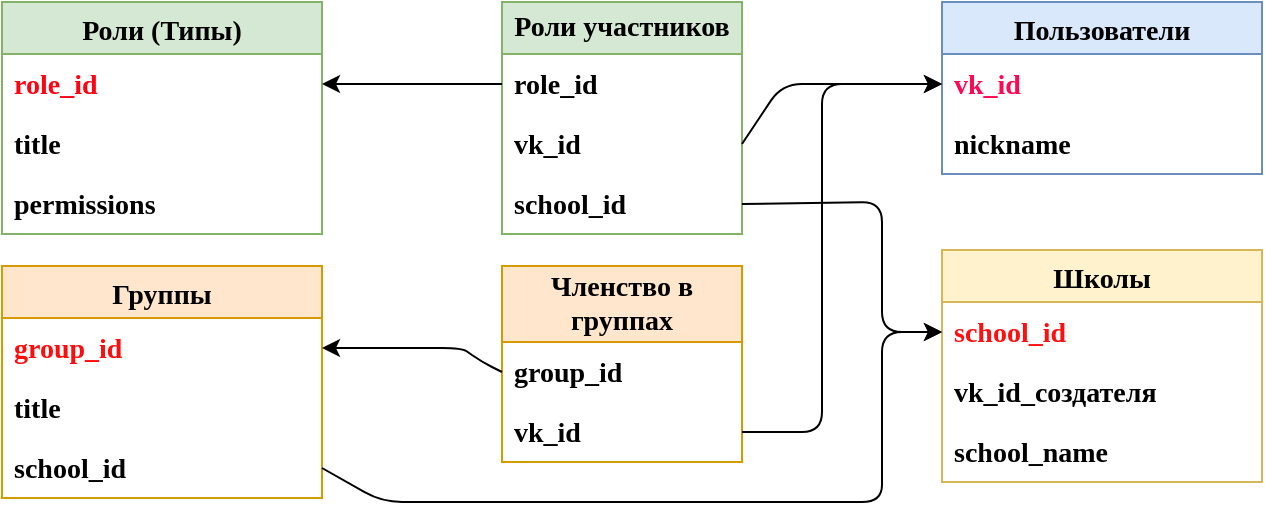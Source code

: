 <mxfile version="14.6.6"><diagram id="ieWLS-tN0S-jYBzTMcbT" name="Page-1"><mxGraphModel dx="684" dy="1966" grid="1" gridSize="10" guides="1" tooltips="1" connect="1" arrows="1" fold="1" page="1" pageScale="1" pageWidth="850" pageHeight="1100" math="0" shadow="0"><root><mxCell id="0"/><mxCell id="1" parent="0"/><mxCell id="eneNgFlrKxW1ycmCfGuU-14" value="Пользователи" style="swimlane;fontStyle=1;childLayout=stackLayout;horizontal=1;startSize=26;horizontalStack=0;resizeParent=1;resizeParentMax=0;resizeLast=0;collapsible=1;marginBottom=0;align=center;fontSize=14;strokeColor=#6c8ebf;fillColor=#dae8fc;fontFamily=Comic Sans MS;" parent="1" vertex="1"><mxGeometry x="470" y="310" width="160" height="86" as="geometry"/></mxCell><mxCell id="eneNgFlrKxW1ycmCfGuU-15" value="vk_id&#xA;" style="text;spacingLeft=4;spacingRight=4;overflow=hidden;rotatable=0;points=[[0,0.5],[1,0.5]];portConstraint=eastwest;fontSize=14;fontColor=#FF0852;fontFamily=Comic Sans MS;fontStyle=1" parent="eneNgFlrKxW1ycmCfGuU-14" vertex="1"><mxGeometry y="26" width="160" height="30" as="geometry"/></mxCell><mxCell id="eneNgFlrKxW1ycmCfGuU-16" value="nickname" style="text;strokeColor=none;fillColor=none;spacingLeft=4;spacingRight=4;overflow=hidden;rotatable=0;points=[[0,0.5],[1,0.5]];portConstraint=eastwest;fontSize=14;fontFamily=Comic Sans MS;fontStyle=1" parent="eneNgFlrKxW1ycmCfGuU-14" vertex="1"><mxGeometry y="56" width="160" height="30" as="geometry"/></mxCell><mxCell id="eneNgFlrKxW1ycmCfGuU-18" value="Школы" style="swimlane;fontStyle=1;childLayout=stackLayout;horizontal=1;startSize=26;horizontalStack=0;resizeParent=1;resizeParentMax=0;resizeLast=0;collapsible=1;marginBottom=0;align=center;fontSize=14;fillColor=#fff2cc;fontFamily=Comic Sans MS;strokeColor=#d6b656;" parent="1" vertex="1"><mxGeometry x="470" y="434" width="160" height="116" as="geometry"/></mxCell><mxCell id="eneNgFlrKxW1ycmCfGuU-19" value="school_id" style="text;strokeColor=none;fillColor=none;spacingLeft=4;spacingRight=4;overflow=hidden;rotatable=0;points=[[0,0.5],[1,0.5]];portConstraint=eastwest;fontSize=14;fontColor=#FF0F0F;fontFamily=Comic Sans MS;fontStyle=1" parent="eneNgFlrKxW1ycmCfGuU-18" vertex="1"><mxGeometry y="26" width="160" height="30" as="geometry"/></mxCell><mxCell id="eneNgFlrKxW1ycmCfGuU-20" value="vk_id_создателя&#xA;" style="text;strokeColor=none;fillColor=none;spacingLeft=4;spacingRight=4;overflow=hidden;rotatable=0;points=[[0,0.5],[1,0.5]];portConstraint=eastwest;fontSize=14;fontFamily=Comic Sans MS;fontStyle=1" parent="eneNgFlrKxW1ycmCfGuU-18" vertex="1"><mxGeometry y="56" width="160" height="30" as="geometry"/></mxCell><mxCell id="eneNgFlrKxW1ycmCfGuU-36" value="school_name&#xA;" style="text;strokeColor=none;fillColor=none;spacingLeft=4;spacingRight=4;overflow=hidden;rotatable=0;points=[[0,0.5],[1,0.5]];portConstraint=eastwest;fontSize=14;fontFamily=Comic Sans MS;fontStyle=1" parent="eneNgFlrKxW1ycmCfGuU-18" vertex="1"><mxGeometry y="86" width="160" height="30" as="geometry"/></mxCell><mxCell id="eneNgFlrKxW1ycmCfGuU-22" value="Роли участников" style="swimlane;fontStyle=1;childLayout=stackLayout;horizontal=1;startSize=26;horizontalStack=0;resizeParent=1;resizeParentMax=0;resizeLast=0;collapsible=1;marginBottom=0;align=center;fontSize=14;fillColor=#d5e8d4;fontFamily=Comic Sans MS;strokeColor=#82b366;whiteSpace=wrap;" parent="1" vertex="1"><mxGeometry x="250" y="310" width="120" height="116" as="geometry"><mxRectangle x="-60" y="170" width="180" height="26" as="alternateBounds"/></mxGeometry></mxCell><mxCell id="eneNgFlrKxW1ycmCfGuU-24" value="role_id" style="text;strokeColor=none;fillColor=none;spacingLeft=4;spacingRight=4;overflow=hidden;rotatable=0;points=[[0,0.5],[1,0.5]];portConstraint=eastwest;fontSize=14;fontFamily=Comic Sans MS;fontStyle=1" parent="eneNgFlrKxW1ycmCfGuU-22" vertex="1"><mxGeometry y="26" width="120" height="30" as="geometry"/></mxCell><mxCell id="eneNgFlrKxW1ycmCfGuU-23" value="vk_id" style="text;strokeColor=none;fillColor=none;spacingLeft=4;spacingRight=4;overflow=hidden;rotatable=0;points=[[0,0.5],[1,0.5]];portConstraint=eastwest;fontSize=14;fontFamily=Comic Sans MS;fontStyle=1" parent="eneNgFlrKxW1ycmCfGuU-22" vertex="1"><mxGeometry y="56" width="120" height="30" as="geometry"/></mxCell><mxCell id="eneNgFlrKxW1ycmCfGuU-21" value="school_id" style="text;strokeColor=none;fillColor=none;spacingLeft=4;spacingRight=4;overflow=hidden;rotatable=0;points=[[0,0.5],[1,0.5]];portConstraint=eastwest;fontSize=14;fontFamily=Comic Sans MS;fontStyle=1" parent="eneNgFlrKxW1ycmCfGuU-22" vertex="1"><mxGeometry y="86" width="120" height="30" as="geometry"/></mxCell><mxCell id="eneNgFlrKxW1ycmCfGuU-27" value="Роли (Типы)" style="swimlane;fontStyle=1;childLayout=stackLayout;horizontal=1;startSize=26;horizontalStack=0;resizeParent=1;resizeParentMax=0;resizeLast=0;collapsible=1;marginBottom=0;align=center;fontSize=14;fillColor=#d5e8d4;fontFamily=Comic Sans MS;strokeColor=#82b366;" parent="1" vertex="1"><mxGeometry y="310" width="160" height="116" as="geometry"/></mxCell><mxCell id="eneNgFlrKxW1ycmCfGuU-28" value="role_id" style="text;strokeColor=none;fillColor=none;spacingLeft=4;spacingRight=4;overflow=hidden;rotatable=0;points=[[0,0.5],[1,0.5]];portConstraint=eastwest;fontSize=14;fontColor=#FF0313;fontFamily=Comic Sans MS;fontStyle=1" parent="eneNgFlrKxW1ycmCfGuU-27" vertex="1"><mxGeometry y="26" width="160" height="30" as="geometry"/></mxCell><mxCell id="eneNgFlrKxW1ycmCfGuU-29" value="title&#xA;" style="text;strokeColor=none;fillColor=none;spacingLeft=4;spacingRight=4;overflow=hidden;rotatable=0;points=[[0,0.5],[1,0.5]];portConstraint=eastwest;fontSize=14;fontFamily=Comic Sans MS;fontStyle=1" parent="eneNgFlrKxW1ycmCfGuU-27" vertex="1"><mxGeometry y="56" width="160" height="30" as="geometry"/></mxCell><mxCell id="eneNgFlrKxW1ycmCfGuU-30" value="permissions" style="text;strokeColor=none;fillColor=none;spacingLeft=4;spacingRight=4;overflow=hidden;rotatable=0;points=[[0,0.5],[1,0.5]];portConstraint=eastwest;fontSize=14;fontFamily=Comic Sans MS;fontStyle=1" parent="eneNgFlrKxW1ycmCfGuU-27" vertex="1"><mxGeometry y="86" width="160" height="30" as="geometry"/></mxCell><mxCell id="eneNgFlrKxW1ycmCfGuU-37" value="Членство в группах" style="swimlane;fontStyle=1;childLayout=stackLayout;horizontal=1;startSize=38;horizontalStack=0;resizeParent=1;resizeParentMax=0;resizeLast=0;collapsible=1;marginBottom=0;align=center;fontSize=14;fillColor=#ffe6cc;fontFamily=Comic Sans MS;strokeColor=#d79b00;whiteSpace=wrap;" parent="1" vertex="1"><mxGeometry x="250" y="442" width="120" height="98" as="geometry"/></mxCell><mxCell id="eneNgFlrKxW1ycmCfGuU-39" value="group_id" style="text;strokeColor=none;fillColor=none;spacingLeft=4;spacingRight=4;overflow=hidden;rotatable=0;points=[[0,0.5],[1,0.5]];portConstraint=eastwest;fontSize=14;fontFamily=Comic Sans MS;fontStyle=1" parent="eneNgFlrKxW1ycmCfGuU-37" vertex="1"><mxGeometry y="38" width="120" height="30" as="geometry"/></mxCell><mxCell id="eneNgFlrKxW1ycmCfGuU-38" value="vk_id" style="text;strokeColor=none;fillColor=none;spacingLeft=4;spacingRight=4;overflow=hidden;rotatable=0;points=[[0,0.5],[1,0.5]];portConstraint=eastwest;fontSize=14;fontFamily=Comic Sans MS;fontStyle=1" parent="eneNgFlrKxW1ycmCfGuU-37" vertex="1"><mxGeometry y="68" width="120" height="30" as="geometry"/></mxCell><mxCell id="eneNgFlrKxW1ycmCfGuU-41" value="Группы" style="swimlane;fontStyle=1;childLayout=stackLayout;horizontal=1;startSize=26;horizontalStack=0;resizeParent=1;resizeParentMax=0;resizeLast=0;collapsible=1;marginBottom=0;align=center;fontSize=14;fillColor=#ffe6cc;fontFamily=Comic Sans MS;strokeColor=#d79b00;" parent="1" vertex="1"><mxGeometry y="442" width="160" height="116" as="geometry"/></mxCell><mxCell id="eneNgFlrKxW1ycmCfGuU-42" value="group_id" style="text;strokeColor=none;fillColor=none;spacingLeft=4;spacingRight=4;overflow=hidden;rotatable=0;points=[[0,0.5],[1,0.5]];portConstraint=eastwest;fontSize=14;fontColor=#FF0D0D;fontFamily=Comic Sans MS;fontStyle=1" parent="eneNgFlrKxW1ycmCfGuU-41" vertex="1"><mxGeometry y="26" width="160" height="30" as="geometry"/></mxCell><mxCell id="eneNgFlrKxW1ycmCfGuU-43" value="title&#xA;" style="text;strokeColor=none;fillColor=none;spacingLeft=4;spacingRight=4;overflow=hidden;rotatable=0;points=[[0,0.5],[1,0.5]];portConstraint=eastwest;fontSize=14;fontFamily=Comic Sans MS;fontStyle=1" parent="eneNgFlrKxW1ycmCfGuU-41" vertex="1"><mxGeometry y="56" width="160" height="30" as="geometry"/></mxCell><mxCell id="eneNgFlrKxW1ycmCfGuU-44" value="school_id&#xA;" style="text;strokeColor=none;fillColor=none;spacingLeft=4;spacingRight=4;overflow=hidden;rotatable=0;points=[[0,0.5],[1,0.5]];portConstraint=eastwest;fontSize=14;fontFamily=Comic Sans MS;fontStyle=1" parent="eneNgFlrKxW1ycmCfGuU-41" vertex="1"><mxGeometry y="86" width="160" height="30" as="geometry"/></mxCell><mxCell id="lrDuxfguc6CvoQMW3ODd-1" value="" style="endArrow=classic;html=1;fontFamily=Comic Sans MS;fontSize=14;exitX=0;exitY=0.5;exitDx=0;exitDy=0;entryX=1;entryY=0.5;entryDx=0;entryDy=0;" edge="1" parent="1" source="eneNgFlrKxW1ycmCfGuU-24" target="eneNgFlrKxW1ycmCfGuU-28"><mxGeometry width="50" height="50" relative="1" as="geometry"><mxPoint x="150" y="436" as="sourcePoint"/><mxPoint x="200" y="386" as="targetPoint"/><Array as="points"><mxPoint x="200" y="351"/></Array></mxGeometry></mxCell><mxCell id="lrDuxfguc6CvoQMW3ODd-3" value="" style="endArrow=classic;html=1;fontFamily=Comic Sans MS;fontSize=14;exitX=1;exitY=0.5;exitDx=0;exitDy=0;entryX=0;entryY=0.5;entryDx=0;entryDy=0;" edge="1" parent="1" source="eneNgFlrKxW1ycmCfGuU-44" target="eneNgFlrKxW1ycmCfGuU-19"><mxGeometry width="50" height="50" relative="1" as="geometry"><mxPoint x="190" y="630" as="sourcePoint"/><mxPoint x="240" y="580" as="targetPoint"/><Array as="points"><mxPoint x="190" y="560"/><mxPoint x="210" y="560"/><mxPoint x="310" y="560"/><mxPoint x="440" y="560"/><mxPoint x="440" y="543"/><mxPoint x="440" y="510"/><mxPoint x="440" y="475"/></Array></mxGeometry></mxCell><mxCell id="lrDuxfguc6CvoQMW3ODd-4" value="" style="endArrow=classic;html=1;fontFamily=Comic Sans MS;fontSize=14;exitX=0;exitY=0.5;exitDx=0;exitDy=0;entryX=1;entryY=0.5;entryDx=0;entryDy=0;" edge="1" parent="1" source="eneNgFlrKxW1ycmCfGuU-39" target="eneNgFlrKxW1ycmCfGuU-42"><mxGeometry width="50" height="50" relative="1" as="geometry"><mxPoint x="260" y="380" as="sourcePoint"/><mxPoint x="310" y="330" as="targetPoint"/><Array as="points"><mxPoint x="240" y="490"/><mxPoint x="230" y="483"/><mxPoint x="210" y="483"/></Array></mxGeometry></mxCell><mxCell id="lrDuxfguc6CvoQMW3ODd-7" value="" style="endArrow=classic;html=1;fontFamily=Comic Sans MS;fontSize=14;exitX=1;exitY=0.5;exitDx=0;exitDy=0;entryX=0;entryY=0.5;entryDx=0;entryDy=0;" edge="1" parent="1" source="eneNgFlrKxW1ycmCfGuU-38" target="eneNgFlrKxW1ycmCfGuU-15"><mxGeometry width="50" height="50" relative="1" as="geometry"><mxPoint x="370" y="370" as="sourcePoint"/><mxPoint x="420" y="320" as="targetPoint"/><Array as="points"><mxPoint x="410" y="525"/><mxPoint x="410" y="351"/></Array></mxGeometry></mxCell><mxCell id="lrDuxfguc6CvoQMW3ODd-8" value="" style="endArrow=classic;html=1;fontFamily=Comic Sans MS;fontSize=14;entryX=0;entryY=0.5;entryDx=0;entryDy=0;exitX=1;exitY=0.5;exitDx=0;exitDy=0;" edge="1" parent="1" source="eneNgFlrKxW1ycmCfGuU-21" target="eneNgFlrKxW1ycmCfGuU-19"><mxGeometry width="50" height="50" relative="1" as="geometry"><mxPoint x="370" y="370" as="sourcePoint"/><mxPoint x="420" y="320" as="targetPoint"/><Array as="points"><mxPoint x="440" y="410"/><mxPoint x="440" y="475"/></Array></mxGeometry></mxCell><mxCell id="lrDuxfguc6CvoQMW3ODd-9" value="" style="endArrow=classic;html=1;fontFamily=Comic Sans MS;fontSize=14;exitX=1;exitY=0.5;exitDx=0;exitDy=0;entryX=0;entryY=0.5;entryDx=0;entryDy=0;" edge="1" parent="1" source="eneNgFlrKxW1ycmCfGuU-23" target="eneNgFlrKxW1ycmCfGuU-15"><mxGeometry width="50" height="50" relative="1" as="geometry"><mxPoint x="390" y="460" as="sourcePoint"/><mxPoint x="440" y="410" as="targetPoint"/><Array as="points"><mxPoint x="390" y="351"/></Array></mxGeometry></mxCell></root></mxGraphModel></diagram></mxfile>
